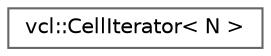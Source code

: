 digraph "Graphical Class Hierarchy"
{
 // LATEX_PDF_SIZE
  bgcolor="transparent";
  edge [fontname=Helvetica,fontsize=10,labelfontname=Helvetica,labelfontsize=10];
  node [fontname=Helvetica,fontsize=10,shape=box,height=0.2,width=0.4];
  rankdir="LR";
  Node0 [label="vcl::CellIterator\< N \>",height=0.2,width=0.4,color="grey40", fillcolor="white", style="filled",URL="$classvcl_1_1CellIterator.html",tooltip=" "];
}
